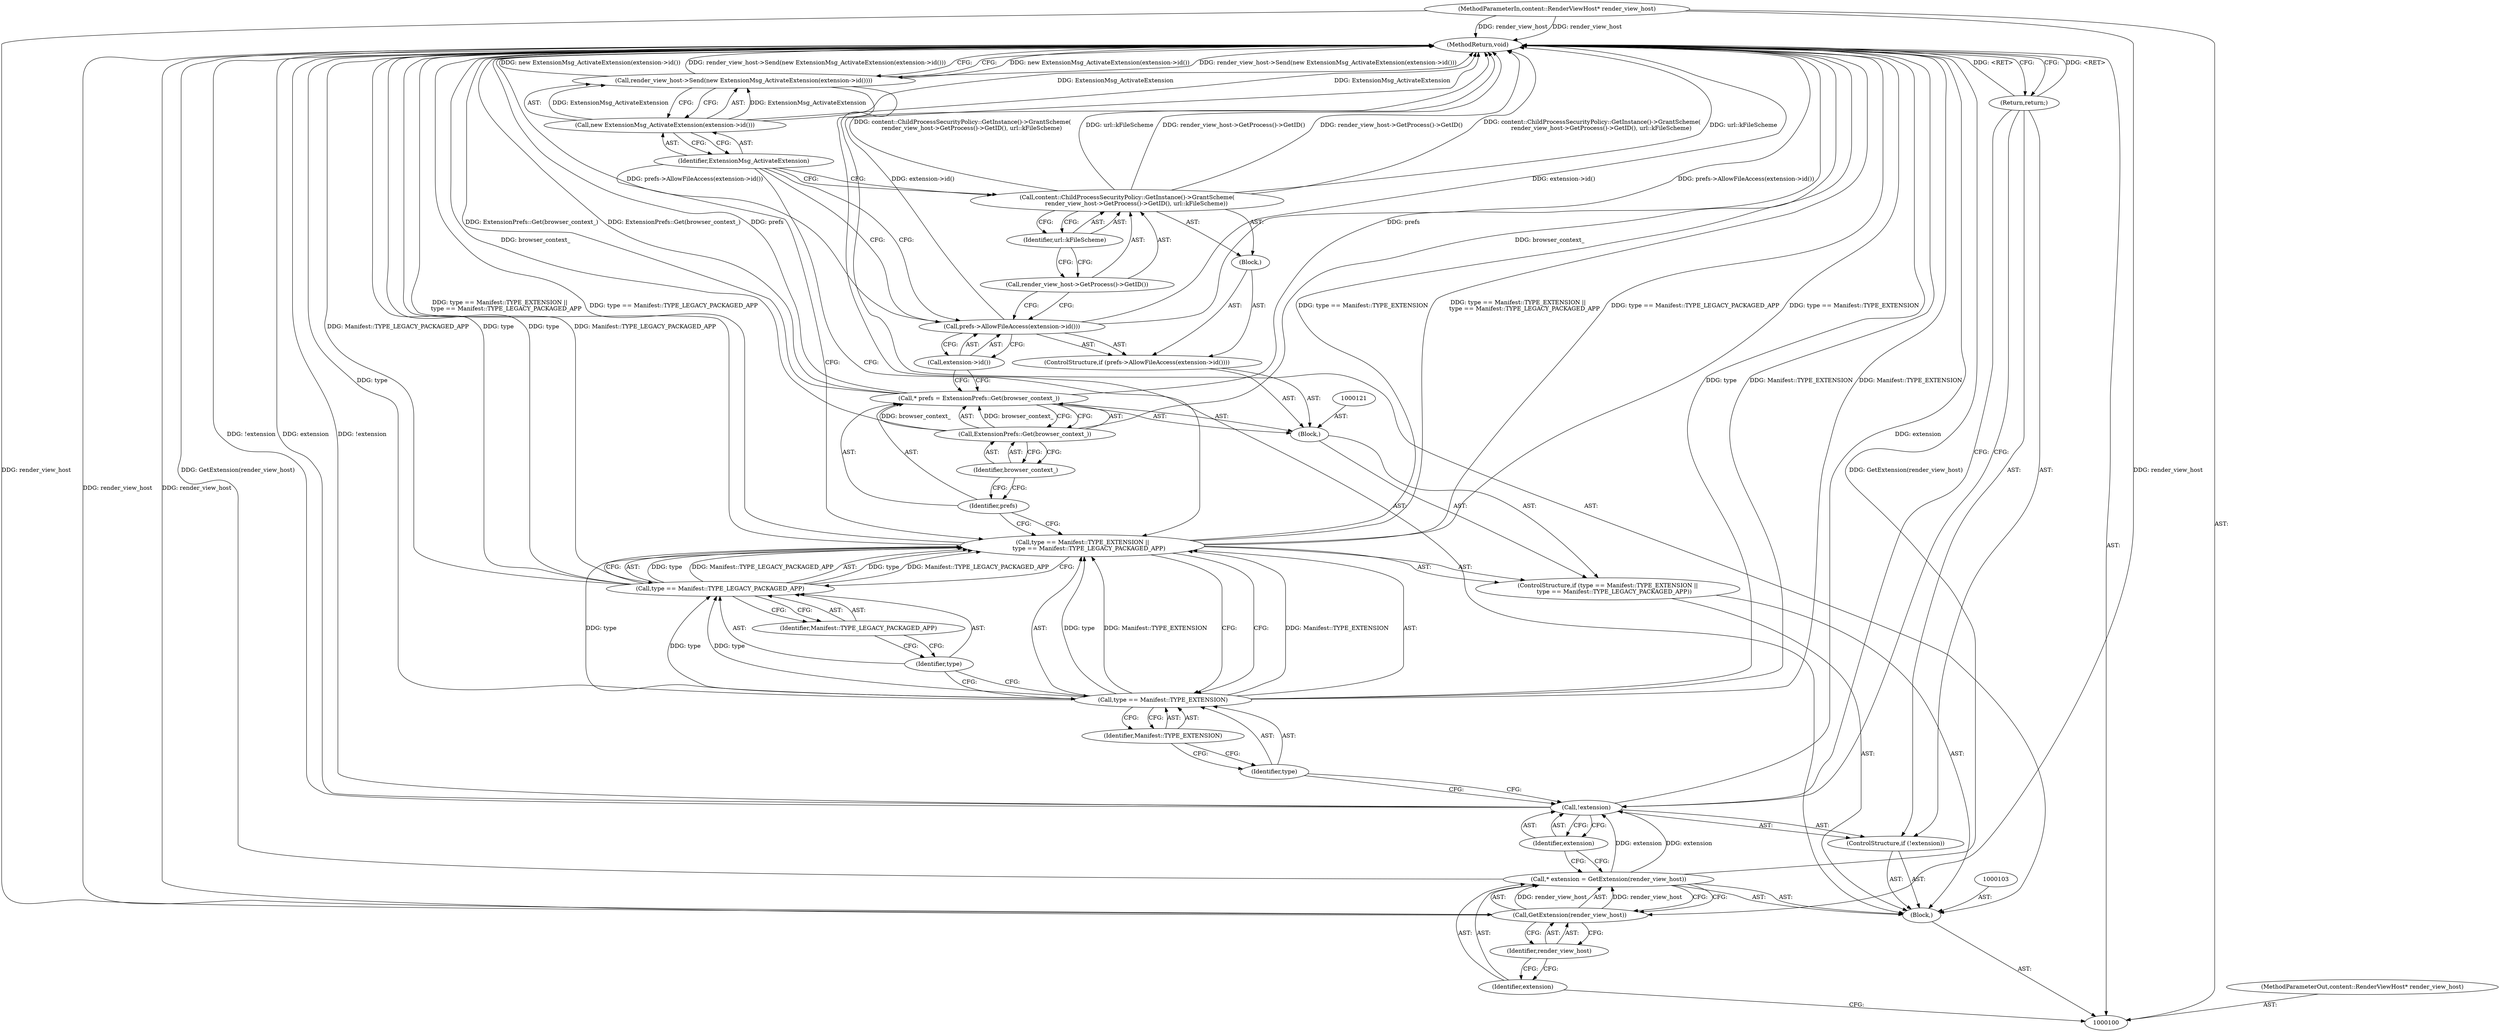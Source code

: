 digraph "0_Chrome_1eefa26e1795192c5a347a1e1e7a99e88c47f9c4_2" {
"1000136" [label="(MethodReturn,void)"];
"1000122" [label="(Call,* prefs = ExtensionPrefs::Get(browser_context_))"];
"1000123" [label="(Identifier,prefs)"];
"1000124" [label="(Call,ExtensionPrefs::Get(browser_context_))"];
"1000125" [label="(Identifier,browser_context_)"];
"1000120" [label="(Block,)"];
"1000128" [label="(Call,extension->id())"];
"1000126" [label="(ControlStructure,if (prefs->AllowFileAccess(extension->id())))"];
"1000129" [label="(Block,)"];
"1000127" [label="(Call,prefs->AllowFileAccess(extension->id()))"];
"1000130" [label="(Call,content::ChildProcessSecurityPolicy::GetInstance()->GrantScheme(\n          render_view_host->GetProcess()->GetID(), url::kFileScheme))"];
"1000131" [label="(Call,render_view_host->GetProcess()->GetID())"];
"1000132" [label="(Identifier,url::kFileScheme)"];
"1000133" [label="(Call,render_view_host->Send(new ExtensionMsg_ActivateExtension(extension->id())))"];
"1000134" [label="(Call,new ExtensionMsg_ActivateExtension(extension->id()))"];
"1000135" [label="(Identifier,ExtensionMsg_ActivateExtension)"];
"1000101" [label="(MethodParameterIn,content::RenderViewHost* render_view_host)"];
"1000193" [label="(MethodParameterOut,content::RenderViewHost* render_view_host)"];
"1000102" [label="(Block,)"];
"1000104" [label="(Call,* extension = GetExtension(render_view_host))"];
"1000105" [label="(Identifier,extension)"];
"1000106" [label="(Call,GetExtension(render_view_host))"];
"1000107" [label="(Identifier,render_view_host)"];
"1000108" [label="(ControlStructure,if (!extension))"];
"1000109" [label="(Call,!extension)"];
"1000110" [label="(Identifier,extension)"];
"1000111" [label="(Return,return;)"];
"1000116" [label="(Identifier,Manifest::TYPE_EXTENSION)"];
"1000112" [label="(ControlStructure,if (type == Manifest::TYPE_EXTENSION ||\n       type == Manifest::TYPE_LEGACY_PACKAGED_APP))"];
"1000113" [label="(Call,type == Manifest::TYPE_EXTENSION ||\n       type == Manifest::TYPE_LEGACY_PACKAGED_APP)"];
"1000114" [label="(Call,type == Manifest::TYPE_EXTENSION)"];
"1000115" [label="(Identifier,type)"];
"1000119" [label="(Identifier,Manifest::TYPE_LEGACY_PACKAGED_APP)"];
"1000117" [label="(Call,type == Manifest::TYPE_LEGACY_PACKAGED_APP)"];
"1000118" [label="(Identifier,type)"];
"1000136" -> "1000100"  [label="AST: "];
"1000136" -> "1000111"  [label="CFG: "];
"1000136" -> "1000133"  [label="CFG: "];
"1000111" -> "1000136"  [label="DDG: <RET>"];
"1000113" -> "1000136"  [label="DDG: type == Manifest::TYPE_LEGACY_PACKAGED_APP"];
"1000113" -> "1000136"  [label="DDG: type == Manifest::TYPE_EXTENSION"];
"1000113" -> "1000136"  [label="DDG: type == Manifest::TYPE_EXTENSION ||\n       type == Manifest::TYPE_LEGACY_PACKAGED_APP"];
"1000130" -> "1000136"  [label="DDG: content::ChildProcessSecurityPolicy::GetInstance()->GrantScheme(\n          render_view_host->GetProcess()->GetID(), url::kFileScheme)"];
"1000130" -> "1000136"  [label="DDG: url::kFileScheme"];
"1000130" -> "1000136"  [label="DDG: render_view_host->GetProcess()->GetID()"];
"1000124" -> "1000136"  [label="DDG: browser_context_"];
"1000106" -> "1000136"  [label="DDG: render_view_host"];
"1000133" -> "1000136"  [label="DDG: new ExtensionMsg_ActivateExtension(extension->id())"];
"1000133" -> "1000136"  [label="DDG: render_view_host->Send(new ExtensionMsg_ActivateExtension(extension->id()))"];
"1000114" -> "1000136"  [label="DDG: type"];
"1000114" -> "1000136"  [label="DDG: Manifest::TYPE_EXTENSION"];
"1000127" -> "1000136"  [label="DDG: prefs->AllowFileAccess(extension->id())"];
"1000127" -> "1000136"  [label="DDG: extension->id()"];
"1000117" -> "1000136"  [label="DDG: type"];
"1000117" -> "1000136"  [label="DDG: Manifest::TYPE_LEGACY_PACKAGED_APP"];
"1000122" -> "1000136"  [label="DDG: prefs"];
"1000122" -> "1000136"  [label="DDG: ExtensionPrefs::Get(browser_context_)"];
"1000134" -> "1000136"  [label="DDG: ExtensionMsg_ActivateExtension"];
"1000101" -> "1000136"  [label="DDG: render_view_host"];
"1000109" -> "1000136"  [label="DDG: extension"];
"1000109" -> "1000136"  [label="DDG: !extension"];
"1000104" -> "1000136"  [label="DDG: GetExtension(render_view_host)"];
"1000122" -> "1000120"  [label="AST: "];
"1000122" -> "1000124"  [label="CFG: "];
"1000123" -> "1000122"  [label="AST: "];
"1000124" -> "1000122"  [label="AST: "];
"1000128" -> "1000122"  [label="CFG: "];
"1000122" -> "1000136"  [label="DDG: prefs"];
"1000122" -> "1000136"  [label="DDG: ExtensionPrefs::Get(browser_context_)"];
"1000124" -> "1000122"  [label="DDG: browser_context_"];
"1000123" -> "1000122"  [label="AST: "];
"1000123" -> "1000113"  [label="CFG: "];
"1000125" -> "1000123"  [label="CFG: "];
"1000124" -> "1000122"  [label="AST: "];
"1000124" -> "1000125"  [label="CFG: "];
"1000125" -> "1000124"  [label="AST: "];
"1000122" -> "1000124"  [label="CFG: "];
"1000124" -> "1000136"  [label="DDG: browser_context_"];
"1000124" -> "1000122"  [label="DDG: browser_context_"];
"1000125" -> "1000124"  [label="AST: "];
"1000125" -> "1000123"  [label="CFG: "];
"1000124" -> "1000125"  [label="CFG: "];
"1000120" -> "1000112"  [label="AST: "];
"1000121" -> "1000120"  [label="AST: "];
"1000122" -> "1000120"  [label="AST: "];
"1000126" -> "1000120"  [label="AST: "];
"1000128" -> "1000127"  [label="AST: "];
"1000128" -> "1000122"  [label="CFG: "];
"1000127" -> "1000128"  [label="CFG: "];
"1000126" -> "1000120"  [label="AST: "];
"1000127" -> "1000126"  [label="AST: "];
"1000129" -> "1000126"  [label="AST: "];
"1000129" -> "1000126"  [label="AST: "];
"1000130" -> "1000129"  [label="AST: "];
"1000127" -> "1000126"  [label="AST: "];
"1000127" -> "1000128"  [label="CFG: "];
"1000128" -> "1000127"  [label="AST: "];
"1000131" -> "1000127"  [label="CFG: "];
"1000135" -> "1000127"  [label="CFG: "];
"1000127" -> "1000136"  [label="DDG: prefs->AllowFileAccess(extension->id())"];
"1000127" -> "1000136"  [label="DDG: extension->id()"];
"1000130" -> "1000129"  [label="AST: "];
"1000130" -> "1000132"  [label="CFG: "];
"1000131" -> "1000130"  [label="AST: "];
"1000132" -> "1000130"  [label="AST: "];
"1000135" -> "1000130"  [label="CFG: "];
"1000130" -> "1000136"  [label="DDG: content::ChildProcessSecurityPolicy::GetInstance()->GrantScheme(\n          render_view_host->GetProcess()->GetID(), url::kFileScheme)"];
"1000130" -> "1000136"  [label="DDG: url::kFileScheme"];
"1000130" -> "1000136"  [label="DDG: render_view_host->GetProcess()->GetID()"];
"1000131" -> "1000130"  [label="AST: "];
"1000131" -> "1000127"  [label="CFG: "];
"1000132" -> "1000131"  [label="CFG: "];
"1000132" -> "1000130"  [label="AST: "];
"1000132" -> "1000131"  [label="CFG: "];
"1000130" -> "1000132"  [label="CFG: "];
"1000133" -> "1000102"  [label="AST: "];
"1000133" -> "1000134"  [label="CFG: "];
"1000134" -> "1000133"  [label="AST: "];
"1000136" -> "1000133"  [label="CFG: "];
"1000133" -> "1000136"  [label="DDG: new ExtensionMsg_ActivateExtension(extension->id())"];
"1000133" -> "1000136"  [label="DDG: render_view_host->Send(new ExtensionMsg_ActivateExtension(extension->id()))"];
"1000134" -> "1000133"  [label="DDG: ExtensionMsg_ActivateExtension"];
"1000134" -> "1000133"  [label="AST: "];
"1000134" -> "1000135"  [label="CFG: "];
"1000135" -> "1000134"  [label="AST: "];
"1000133" -> "1000134"  [label="CFG: "];
"1000134" -> "1000136"  [label="DDG: ExtensionMsg_ActivateExtension"];
"1000134" -> "1000133"  [label="DDG: ExtensionMsg_ActivateExtension"];
"1000135" -> "1000134"  [label="AST: "];
"1000135" -> "1000130"  [label="CFG: "];
"1000135" -> "1000127"  [label="CFG: "];
"1000135" -> "1000113"  [label="CFG: "];
"1000134" -> "1000135"  [label="CFG: "];
"1000101" -> "1000100"  [label="AST: "];
"1000101" -> "1000136"  [label="DDG: render_view_host"];
"1000101" -> "1000106"  [label="DDG: render_view_host"];
"1000193" -> "1000100"  [label="AST: "];
"1000102" -> "1000100"  [label="AST: "];
"1000103" -> "1000102"  [label="AST: "];
"1000104" -> "1000102"  [label="AST: "];
"1000108" -> "1000102"  [label="AST: "];
"1000112" -> "1000102"  [label="AST: "];
"1000133" -> "1000102"  [label="AST: "];
"1000104" -> "1000102"  [label="AST: "];
"1000104" -> "1000106"  [label="CFG: "];
"1000105" -> "1000104"  [label="AST: "];
"1000106" -> "1000104"  [label="AST: "];
"1000110" -> "1000104"  [label="CFG: "];
"1000104" -> "1000136"  [label="DDG: GetExtension(render_view_host)"];
"1000106" -> "1000104"  [label="DDG: render_view_host"];
"1000104" -> "1000109"  [label="DDG: extension"];
"1000105" -> "1000104"  [label="AST: "];
"1000105" -> "1000100"  [label="CFG: "];
"1000107" -> "1000105"  [label="CFG: "];
"1000106" -> "1000104"  [label="AST: "];
"1000106" -> "1000107"  [label="CFG: "];
"1000107" -> "1000106"  [label="AST: "];
"1000104" -> "1000106"  [label="CFG: "];
"1000106" -> "1000136"  [label="DDG: render_view_host"];
"1000106" -> "1000104"  [label="DDG: render_view_host"];
"1000101" -> "1000106"  [label="DDG: render_view_host"];
"1000107" -> "1000106"  [label="AST: "];
"1000107" -> "1000105"  [label="CFG: "];
"1000106" -> "1000107"  [label="CFG: "];
"1000108" -> "1000102"  [label="AST: "];
"1000109" -> "1000108"  [label="AST: "];
"1000111" -> "1000108"  [label="AST: "];
"1000109" -> "1000108"  [label="AST: "];
"1000109" -> "1000110"  [label="CFG: "];
"1000110" -> "1000109"  [label="AST: "];
"1000111" -> "1000109"  [label="CFG: "];
"1000115" -> "1000109"  [label="CFG: "];
"1000109" -> "1000136"  [label="DDG: extension"];
"1000109" -> "1000136"  [label="DDG: !extension"];
"1000104" -> "1000109"  [label="DDG: extension"];
"1000110" -> "1000109"  [label="AST: "];
"1000110" -> "1000104"  [label="CFG: "];
"1000109" -> "1000110"  [label="CFG: "];
"1000111" -> "1000108"  [label="AST: "];
"1000111" -> "1000109"  [label="CFG: "];
"1000136" -> "1000111"  [label="CFG: "];
"1000111" -> "1000136"  [label="DDG: <RET>"];
"1000116" -> "1000114"  [label="AST: "];
"1000116" -> "1000115"  [label="CFG: "];
"1000114" -> "1000116"  [label="CFG: "];
"1000112" -> "1000102"  [label="AST: "];
"1000113" -> "1000112"  [label="AST: "];
"1000120" -> "1000112"  [label="AST: "];
"1000113" -> "1000112"  [label="AST: "];
"1000113" -> "1000114"  [label="CFG: "];
"1000113" -> "1000117"  [label="CFG: "];
"1000114" -> "1000113"  [label="AST: "];
"1000117" -> "1000113"  [label="AST: "];
"1000123" -> "1000113"  [label="CFG: "];
"1000135" -> "1000113"  [label="CFG: "];
"1000113" -> "1000136"  [label="DDG: type == Manifest::TYPE_LEGACY_PACKAGED_APP"];
"1000113" -> "1000136"  [label="DDG: type == Manifest::TYPE_EXTENSION"];
"1000113" -> "1000136"  [label="DDG: type == Manifest::TYPE_EXTENSION ||\n       type == Manifest::TYPE_LEGACY_PACKAGED_APP"];
"1000114" -> "1000113"  [label="DDG: type"];
"1000114" -> "1000113"  [label="DDG: Manifest::TYPE_EXTENSION"];
"1000117" -> "1000113"  [label="DDG: type"];
"1000117" -> "1000113"  [label="DDG: Manifest::TYPE_LEGACY_PACKAGED_APP"];
"1000114" -> "1000113"  [label="AST: "];
"1000114" -> "1000116"  [label="CFG: "];
"1000115" -> "1000114"  [label="AST: "];
"1000116" -> "1000114"  [label="AST: "];
"1000118" -> "1000114"  [label="CFG: "];
"1000113" -> "1000114"  [label="CFG: "];
"1000114" -> "1000136"  [label="DDG: type"];
"1000114" -> "1000136"  [label="DDG: Manifest::TYPE_EXTENSION"];
"1000114" -> "1000113"  [label="DDG: type"];
"1000114" -> "1000113"  [label="DDG: Manifest::TYPE_EXTENSION"];
"1000114" -> "1000117"  [label="DDG: type"];
"1000115" -> "1000114"  [label="AST: "];
"1000115" -> "1000109"  [label="CFG: "];
"1000116" -> "1000115"  [label="CFG: "];
"1000119" -> "1000117"  [label="AST: "];
"1000119" -> "1000118"  [label="CFG: "];
"1000117" -> "1000119"  [label="CFG: "];
"1000117" -> "1000113"  [label="AST: "];
"1000117" -> "1000119"  [label="CFG: "];
"1000118" -> "1000117"  [label="AST: "];
"1000119" -> "1000117"  [label="AST: "];
"1000113" -> "1000117"  [label="CFG: "];
"1000117" -> "1000136"  [label="DDG: type"];
"1000117" -> "1000136"  [label="DDG: Manifest::TYPE_LEGACY_PACKAGED_APP"];
"1000117" -> "1000113"  [label="DDG: type"];
"1000117" -> "1000113"  [label="DDG: Manifest::TYPE_LEGACY_PACKAGED_APP"];
"1000114" -> "1000117"  [label="DDG: type"];
"1000118" -> "1000117"  [label="AST: "];
"1000118" -> "1000114"  [label="CFG: "];
"1000119" -> "1000118"  [label="CFG: "];
}
